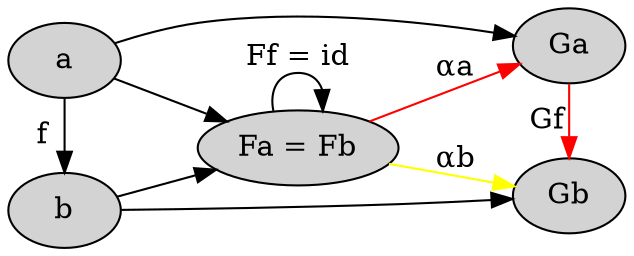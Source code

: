 digraph {
  node [style="filled" color="black" fillcolor="lightgray"]

  rankdir=LR
  { rank=same a b }
  { rank=same Ga Gb }

  a [label="a"]
  b [label="b"]
  Ga [label="Ga"]
  Gb [label="Gb"]
  FaFb [label="Fa = Fb"]

  a -> b [label="f"]
  a -> Ga
  b -> Gb
  a -> FaFb
  b -> FaFb
  FaFb -> FaFb [label="Ff = id"]
  Ga -> Gb [label="Gf" color="red"]
  FaFb -> Ga [label="αa" color="red"]
  FaFb -> Gb [label="αb" color="yellow"]
}
